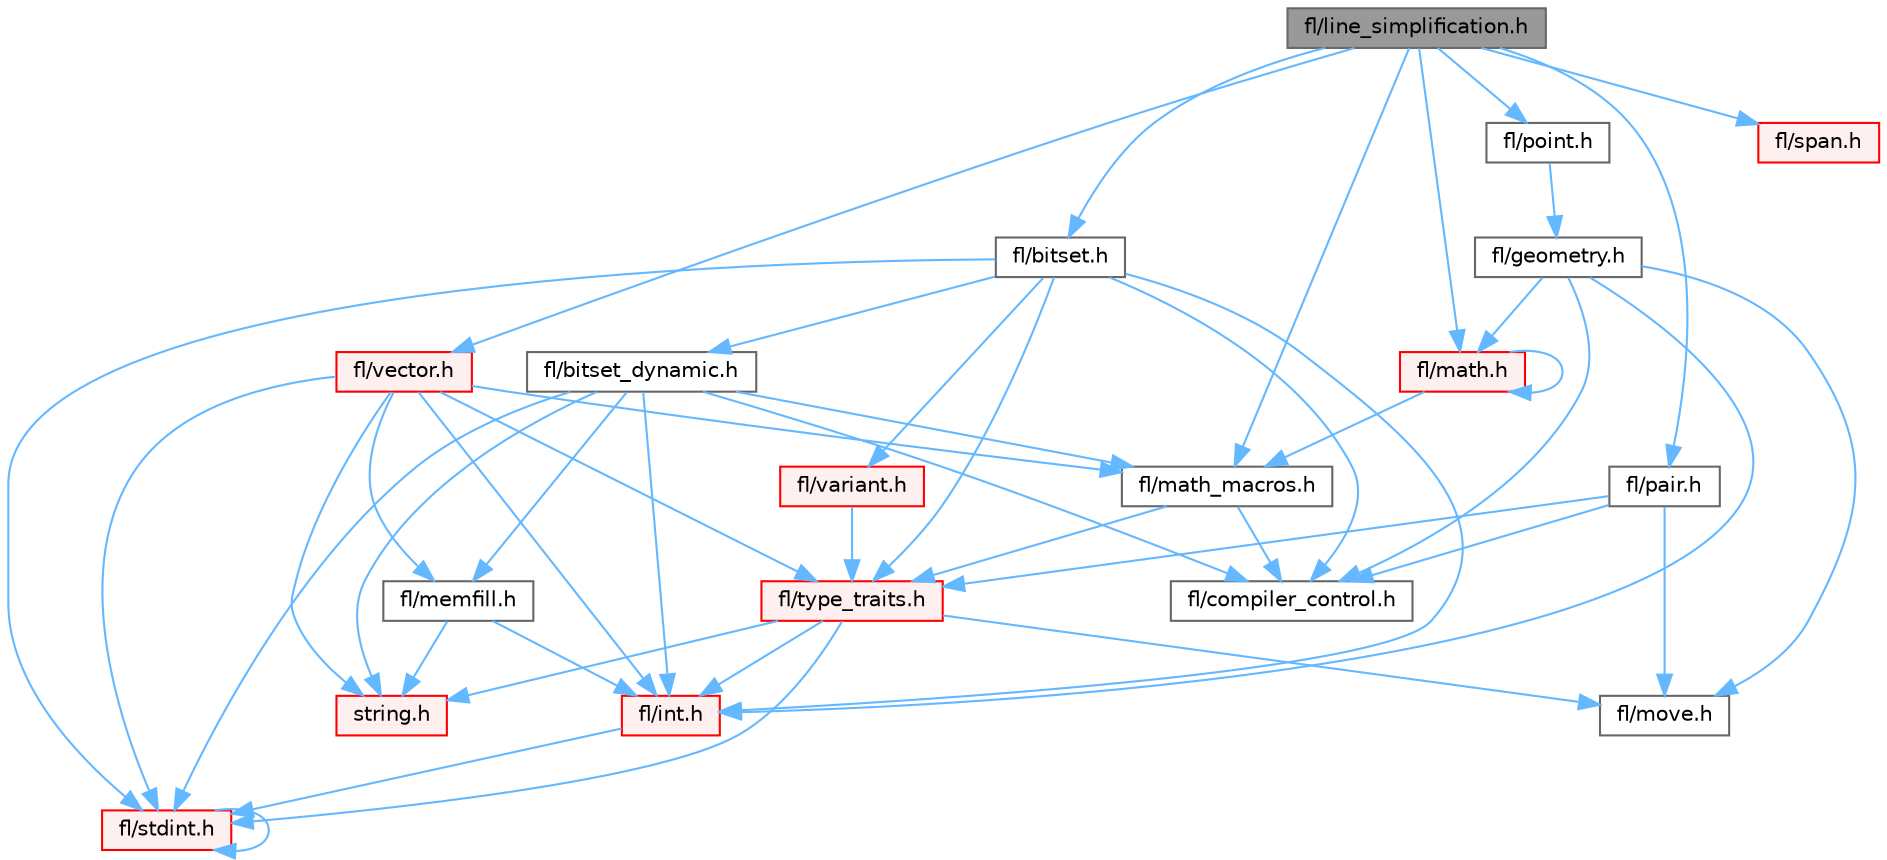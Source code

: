 digraph "fl/line_simplification.h"
{
 // INTERACTIVE_SVG=YES
 // LATEX_PDF_SIZE
  bgcolor="transparent";
  edge [fontname=Helvetica,fontsize=10,labelfontname=Helvetica,labelfontsize=10];
  node [fontname=Helvetica,fontsize=10,shape=box,height=0.2,width=0.4];
  Node1 [id="Node000001",label="fl/line_simplification.h",height=0.2,width=0.4,color="gray40", fillcolor="grey60", style="filled", fontcolor="black",tooltip=" "];
  Node1 -> Node2 [id="edge1_Node000001_Node000002",color="steelblue1",style="solid",tooltip=" "];
  Node2 [id="Node000002",label="fl/bitset.h",height=0.2,width=0.4,color="grey40", fillcolor="white", style="filled",URL="$d1/d69/bitset_8h.html",tooltip=" "];
  Node2 -> Node3 [id="edge2_Node000002_Node000003",color="steelblue1",style="solid",tooltip=" "];
  Node3 [id="Node000003",label="fl/bitset_dynamic.h",height=0.2,width=0.4,color="grey40", fillcolor="white", style="filled",URL="$de/d7a/bitset__dynamic_8h.html",tooltip=" "];
  Node3 -> Node4 [id="edge3_Node000003_Node000004",color="steelblue1",style="solid",tooltip=" "];
  Node4 [id="Node000004",label="fl/stdint.h",height=0.2,width=0.4,color="red", fillcolor="#FFF0F0", style="filled",URL="$df/dd8/stdint_8h.html",tooltip=" "];
  Node4 -> Node4 [id="edge4_Node000004_Node000004",color="steelblue1",style="solid",tooltip=" "];
  Node3 -> Node6 [id="edge5_Node000003_Node000006",color="steelblue1",style="solid",tooltip=" "];
  Node6 [id="Node000006",label="fl/int.h",height=0.2,width=0.4,color="red", fillcolor="#FFF0F0", style="filled",URL="$d3/d7e/int_8h.html",tooltip=" "];
  Node6 -> Node4 [id="edge6_Node000006_Node000004",color="steelblue1",style="solid",tooltip=" "];
  Node3 -> Node8 [id="edge7_Node000003_Node000008",color="steelblue1",style="solid",tooltip=" "];
  Node8 [id="Node000008",label="string.h",height=0.2,width=0.4,color="red", fillcolor="#FFF0F0", style="filled",URL="$da/d66/string_8h.html",tooltip=" "];
  Node3 -> Node15 [id="edge8_Node000003_Node000015",color="steelblue1",style="solid",tooltip=" "];
  Node15 [id="Node000015",label="fl/math_macros.h",height=0.2,width=0.4,color="grey40", fillcolor="white", style="filled",URL="$d8/db8/math__macros_8h.html",tooltip=" "];
  Node15 -> Node16 [id="edge9_Node000015_Node000016",color="steelblue1",style="solid",tooltip=" "];
  Node16 [id="Node000016",label="fl/compiler_control.h",height=0.2,width=0.4,color="grey40", fillcolor="white", style="filled",URL="$d4/d54/compiler__control_8h.html",tooltip=" "];
  Node15 -> Node17 [id="edge10_Node000015_Node000017",color="steelblue1",style="solid",tooltip=" "];
  Node17 [id="Node000017",label="fl/type_traits.h",height=0.2,width=0.4,color="red", fillcolor="#FFF0F0", style="filled",URL="$df/d63/type__traits_8h.html",tooltip=" "];
  Node17 -> Node8 [id="edge11_Node000017_Node000008",color="steelblue1",style="solid",tooltip=" "];
  Node17 -> Node4 [id="edge12_Node000017_Node000004",color="steelblue1",style="solid",tooltip=" "];
  Node17 -> Node19 [id="edge13_Node000017_Node000019",color="steelblue1",style="solid",tooltip=" "];
  Node19 [id="Node000019",label="fl/move.h",height=0.2,width=0.4,color="grey40", fillcolor="white", style="filled",URL="$d9/d83/move_8h.html",tooltip=" "];
  Node17 -> Node6 [id="edge14_Node000017_Node000006",color="steelblue1",style="solid",tooltip=" "];
  Node3 -> Node32 [id="edge15_Node000003_Node000032",color="steelblue1",style="solid",tooltip=" "];
  Node32 [id="Node000032",label="fl/memfill.h",height=0.2,width=0.4,color="grey40", fillcolor="white", style="filled",URL="$d0/dda/memfill_8h.html",tooltip=" "];
  Node32 -> Node8 [id="edge16_Node000032_Node000008",color="steelblue1",style="solid",tooltip=" "];
  Node32 -> Node6 [id="edge17_Node000032_Node000006",color="steelblue1",style="solid",tooltip=" "];
  Node3 -> Node16 [id="edge18_Node000003_Node000016",color="steelblue1",style="solid",tooltip=" "];
  Node2 -> Node17 [id="edge19_Node000002_Node000017",color="steelblue1",style="solid",tooltip=" "];
  Node2 -> Node44 [id="edge20_Node000002_Node000044",color="steelblue1",style="solid",tooltip=" "];
  Node44 [id="Node000044",label="fl/variant.h",height=0.2,width=0.4,color="red", fillcolor="#FFF0F0", style="filled",URL="$d6/d10/variant_8h.html",tooltip=" "];
  Node44 -> Node17 [id="edge21_Node000044_Node000017",color="steelblue1",style="solid",tooltip=" "];
  Node2 -> Node4 [id="edge22_Node000002_Node000004",color="steelblue1",style="solid",tooltip=" "];
  Node2 -> Node6 [id="edge23_Node000002_Node000006",color="steelblue1",style="solid",tooltip=" "];
  Node2 -> Node16 [id="edge24_Node000002_Node000016",color="steelblue1",style="solid",tooltip=" "];
  Node1 -> Node11 [id="edge25_Node000001_Node000011",color="steelblue1",style="solid",tooltip=" "];
  Node11 [id="Node000011",label="fl/math.h",height=0.2,width=0.4,color="red", fillcolor="#FFF0F0", style="filled",URL="$df/db1/math_8h.html",tooltip=" "];
  Node11 -> Node11 [id="edge26_Node000011_Node000011",color="steelblue1",style="solid",tooltip=" "];
  Node11 -> Node15 [id="edge27_Node000011_Node000015",color="steelblue1",style="solid",tooltip=" "];
  Node1 -> Node15 [id="edge28_Node000001_Node000015",color="steelblue1",style="solid",tooltip=" "];
  Node1 -> Node50 [id="edge29_Node000001_Node000050",color="steelblue1",style="solid",tooltip=" "];
  Node50 [id="Node000050",label="fl/pair.h",height=0.2,width=0.4,color="grey40", fillcolor="white", style="filled",URL="$d3/d41/pair_8h.html",tooltip=" "];
  Node50 -> Node19 [id="edge30_Node000050_Node000019",color="steelblue1",style="solid",tooltip=" "];
  Node50 -> Node16 [id="edge31_Node000050_Node000016",color="steelblue1",style="solid",tooltip=" "];
  Node50 -> Node17 [id="edge32_Node000050_Node000017",color="steelblue1",style="solid",tooltip=" "];
  Node1 -> Node51 [id="edge33_Node000001_Node000051",color="steelblue1",style="solid",tooltip=" "];
  Node51 [id="Node000051",label="fl/point.h",height=0.2,width=0.4,color="grey40", fillcolor="white", style="filled",URL="$d2/d91/point_8h.html",tooltip=" "];
  Node51 -> Node10 [id="edge34_Node000051_Node000010",color="steelblue1",style="solid",tooltip=" "];
  Node10 [id="Node000010",label="fl/geometry.h",height=0.2,width=0.4,color="grey40", fillcolor="white", style="filled",URL="$d4/d67/geometry_8h.html",tooltip=" "];
  Node10 -> Node6 [id="edge35_Node000010_Node000006",color="steelblue1",style="solid",tooltip=" "];
  Node10 -> Node11 [id="edge36_Node000010_Node000011",color="steelblue1",style="solid",tooltip=" "];
  Node10 -> Node16 [id="edge37_Node000010_Node000016",color="steelblue1",style="solid",tooltip=" "];
  Node10 -> Node19 [id="edge38_Node000010_Node000019",color="steelblue1",style="solid",tooltip=" "];
  Node1 -> Node48 [id="edge39_Node000001_Node000048",color="steelblue1",style="solid",tooltip=" "];
  Node48 [id="Node000048",label="fl/span.h",height=0.2,width=0.4,color="red", fillcolor="#FFF0F0", style="filled",URL="$d4/d7a/span_8h.html",tooltip=" "];
  Node1 -> Node45 [id="edge40_Node000001_Node000045",color="steelblue1",style="solid",tooltip=" "];
  Node45 [id="Node000045",label="fl/vector.h",height=0.2,width=0.4,color="red", fillcolor="#FFF0F0", style="filled",URL="$d6/d68/vector_8h.html",tooltip=" "];
  Node45 -> Node4 [id="edge41_Node000045_Node000004",color="steelblue1",style="solid",tooltip=" "];
  Node45 -> Node6 [id="edge42_Node000045_Node000006",color="steelblue1",style="solid",tooltip=" "];
  Node45 -> Node8 [id="edge43_Node000045_Node000008",color="steelblue1",style="solid",tooltip=" "];
  Node45 -> Node15 [id="edge44_Node000045_Node000015",color="steelblue1",style="solid",tooltip=" "];
  Node45 -> Node32 [id="edge45_Node000045_Node000032",color="steelblue1",style="solid",tooltip=" "];
  Node45 -> Node17 [id="edge46_Node000045_Node000017",color="steelblue1",style="solid",tooltip=" "];
}
